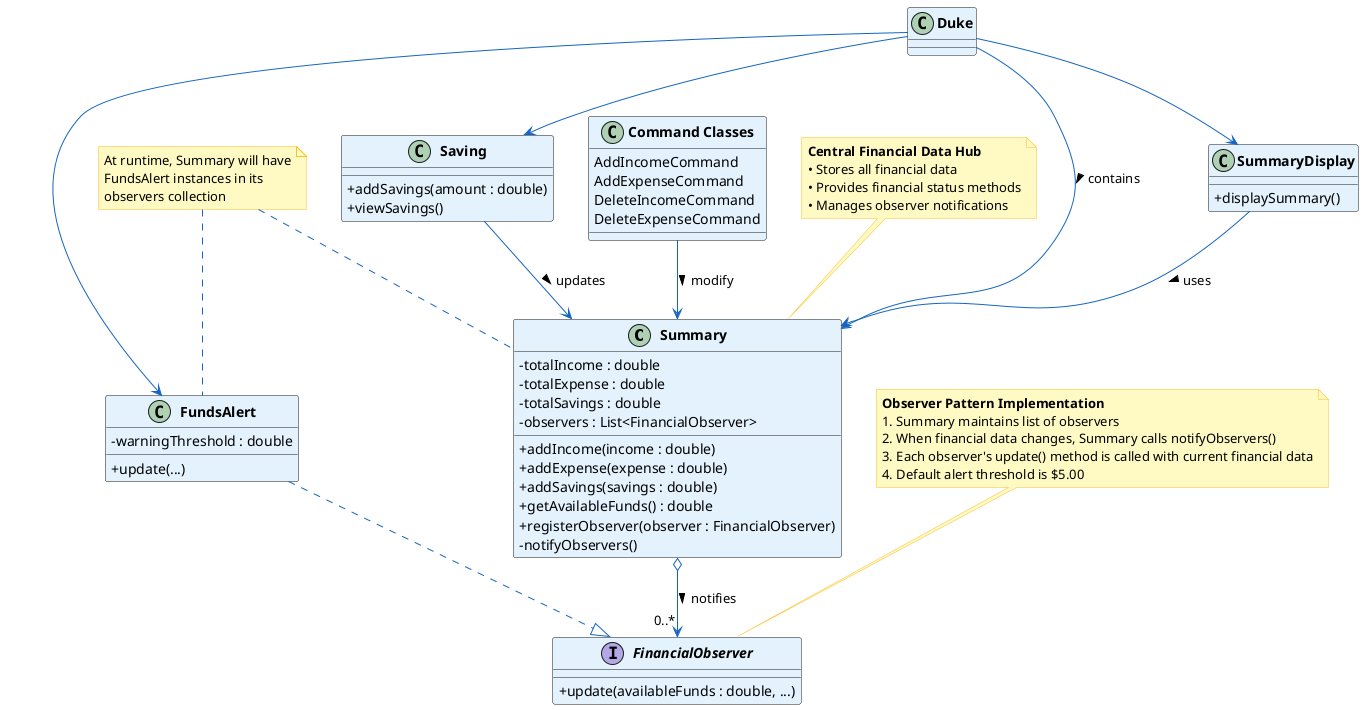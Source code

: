 @startuml
' Class diagram focusing on Summary and its relationships
skinparam classAttributeIconSize 0
skinparam classFontStyle bold
skinparam classBackgroundColor #E3F2FD
skinparam classArrowColor #1565C0
skinparam noteBackgroundColor #FFF9C4
skinparam noteBorderColor #FBC02D

  class Summary {
    ' Core attributes
    - totalIncome : double
    - totalExpense : double
    - totalSavings : double
    - observers : List<FinancialObserver>
    ' Key methods for external interaction
    + addIncome(income : double)
    + addExpense(expense : double)
    + addSavings(savings : double)
    + getAvailableFunds() : double
    + registerObserver(observer : FinancialObserver)
    - notifyObservers()
  }

  interface FinancialObserver {
    + update(availableFunds : double, ...)
  }

  class FundsAlert {
    - warningThreshold : double
    + update(...)
  }

  class SummaryDisplay {
    + displaySummary()
  }

  class Saving {
    + addSavings(amount : double)
    + viewSavings()
  }

  class Duke {
    ' Main controller
  }

  ' Command classes that update Summary
  class "Command Classes" as Commands {
    AddIncomeCommand
    AddExpenseCommand
    DeleteIncomeCommand
    DeleteExpenseCommand
  }

  ' Relationships centered around Summary
  Summary o--> "0..*" FinancialObserver : notifies >
  FundsAlert ..|> FinancialObserver
  SummaryDisplay --> Summary : uses >
  Saving --> Summary : updates >
  Commands --> Summary : modify >
  Duke --> Summary : contains >
  Duke --> SummaryDisplay
  Duke --> Saving
  Duke --> FundsAlert

  note "**Central Financial Data Hub**\n• Stores all financial data\n• Provides financial status methods\n• Manages observer notifications" as N0
  N0 .. Summary

  note "At runtime, Summary will have\nFundsAlert instances in its\nobservers collection" as N1
  N1 .. Summary
  N1 .. FundsAlert

  note "**Observer Pattern Implementation**\n1. Summary maintains list of observers\n2. When financial data changes, Summary calls notifyObservers()\n3. Each observer's update() method is called with current financial data\n4. Default alert threshold is $5.00" as N2
  N2 .. FinancialObserver

@enduml